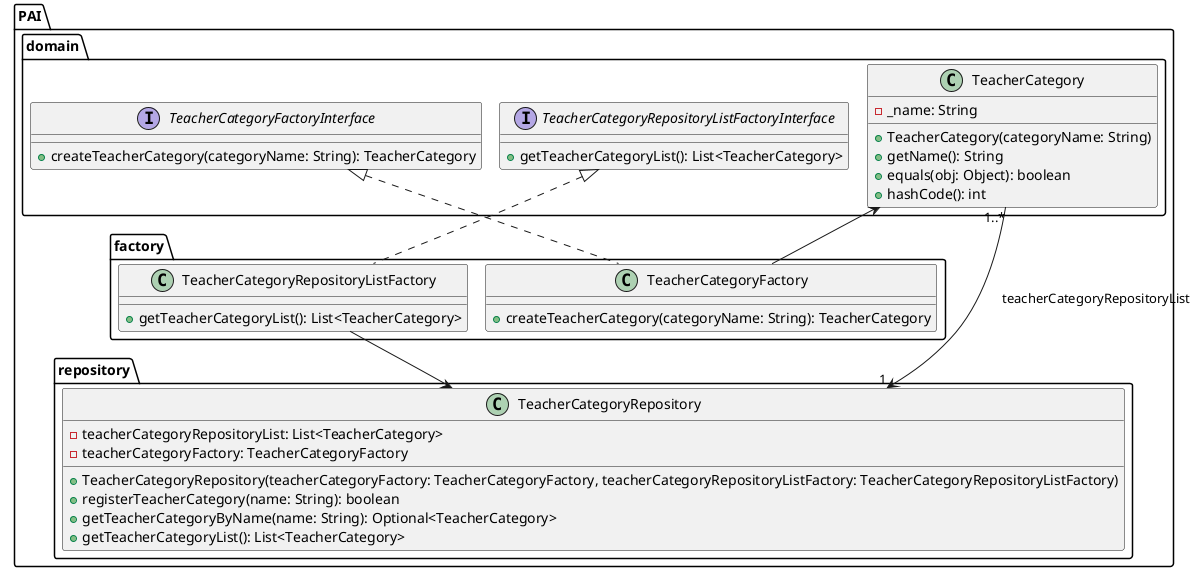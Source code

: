 @startuml
!pragma layout smetana

package "PAI.domain" {
    interface TeacherCategoryFactoryInterface {
        + createTeacherCategory(categoryName: String): TeacherCategory
    }

    interface TeacherCategoryRepositoryListFactoryInterface {
        + getTeacherCategoryList(): List<TeacherCategory>
    }

    class TeacherCategory {
        - _name: String
        + TeacherCategory(categoryName: String)
        + getName(): String
        + equals(obj: Object): boolean
        + hashCode(): int
    }
}

package "PAI.factory" {
    class TeacherCategoryFactory {
        + createTeacherCategory(categoryName: String): TeacherCategory
    }

    class TeacherCategoryRepositoryListFactory {
        + getTeacherCategoryList(): List<TeacherCategory>
    }
}

package "PAI.repository" {
    class TeacherCategoryRepository {
        - teacherCategoryRepositoryList: List<TeacherCategory>
        - teacherCategoryFactory: TeacherCategoryFactory
        + TeacherCategoryRepository(teacherCategoryFactory: TeacherCategoryFactory, teacherCategoryRepositoryListFactory: TeacherCategoryRepositoryListFactory)
        + registerTeacherCategory(name: String): boolean
        + getTeacherCategoryByName(name: String): Optional<TeacherCategory>
        + getTeacherCategoryList(): List<TeacherCategory>
    }
}

TeacherCategoryFactoryInterface <|.. TeacherCategoryFactory
TeacherCategoryRepositoryListFactoryInterface <|.. TeacherCategoryRepositoryListFactory
TeacherCategoryFactory --> TeacherCategory
TeacherCategoryRepositoryListFactory --> TeacherCategoryRepository
TeacherCategory "1..*" --> "1" TeacherCategoryRepository: teacherCategoryRepositoryList

@enduml
